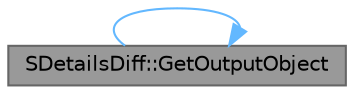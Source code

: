 digraph "SDetailsDiff::GetOutputObject"
{
 // INTERACTIVE_SVG=YES
 // LATEX_PDF_SIZE
  bgcolor="transparent";
  edge [fontname=Helvetica,fontsize=10,labelfontname=Helvetica,labelfontsize=10];
  node [fontname=Helvetica,fontsize=10,shape=box,height=0.2,width=0.4];
  rankdir="LR";
  Node1 [id="Node000001",label="SDetailsDiff::GetOutputObject",height=0.2,width=0.4,color="gray40", fillcolor="grey60", style="filled", fontcolor="black",tooltip="Return a serialized buffer of change requests made by the user."];
  Node1 -> Node1 [id="edge1_Node000001_Node000001",color="steelblue1",style="solid",tooltip=" "];
}
